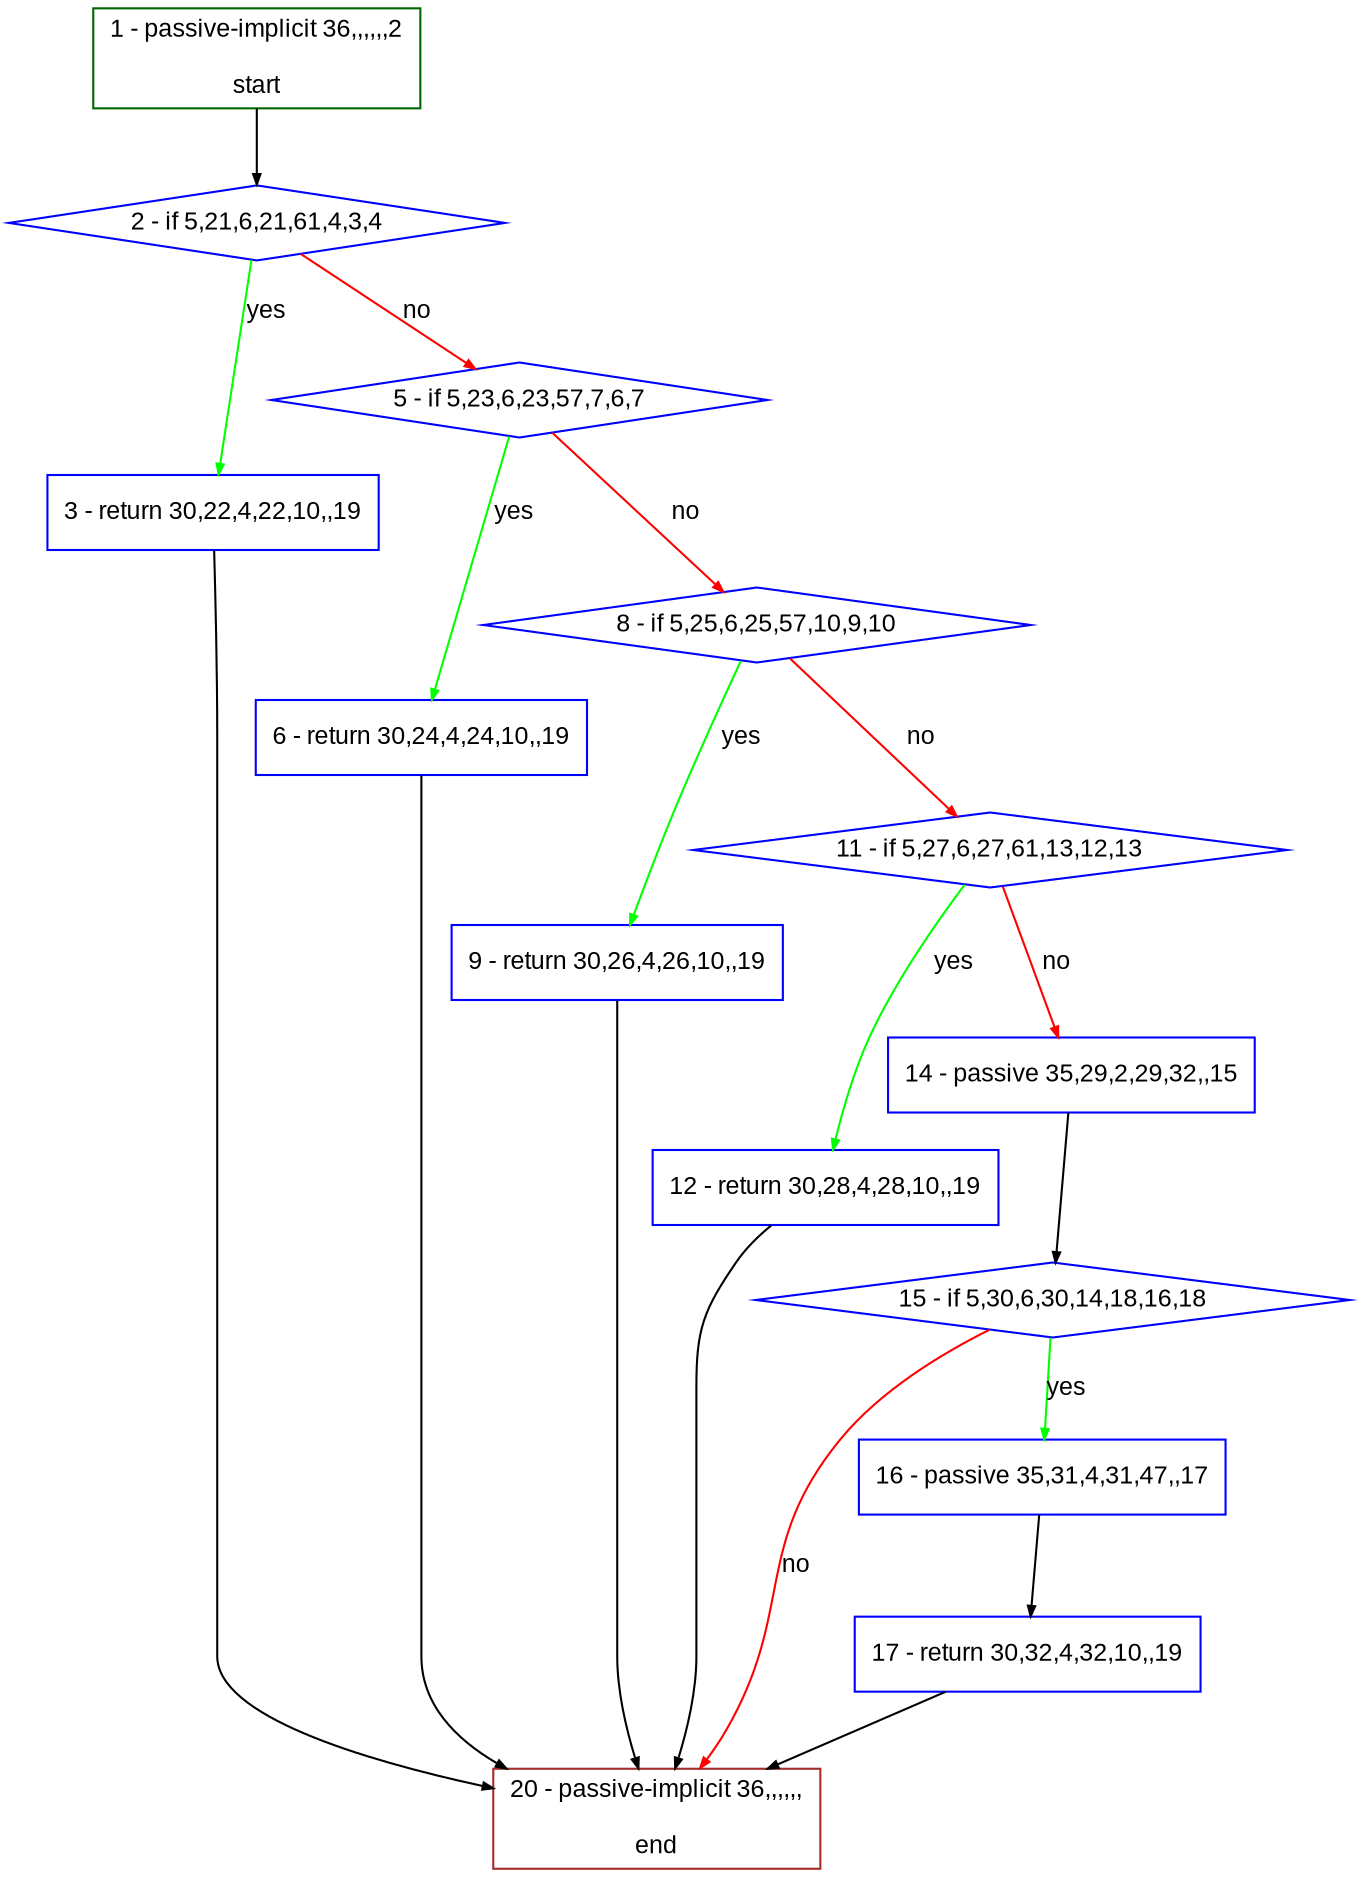 digraph "" {
  graph [bgcolor="white", fillcolor="#FFFFCC", pack="true", packmode="clust", fontname="Arial", label="", fontsize="12", compound="true", style="rounded,filled"];
  node [node_initialized="no", fillcolor="white", fontname="Arial", label="", color="grey", fontsize="12", fixedsize="false", compound="true", shape="rectangle", style="filled"];
  edge [arrowtail="none", lhead="", fontcolor="black", fontname="Arial", label="", color="black", fontsize="12", arrowhead="normal", arrowsize="0.5", compound="true", ltail="", dir="forward"];
  __N1 [fillcolor="#ffffff", label="2 - if 5,21,6,21,61,4,3,4", color="#0000ff", shape="diamond", style="filled"];
  __N2 [fillcolor="#ffffff", label="1 - passive-implicit 36,,,,,,2\n\nstart", color="#006400", shape="box", style="filled"];
  __N3 [fillcolor="#ffffff", label="3 - return 30,22,4,22,10,,19", color="#0000ff", shape="box", style="filled"];
  __N4 [fillcolor="#ffffff", label="5 - if 5,23,6,23,57,7,6,7", color="#0000ff", shape="diamond", style="filled"];
  __N5 [fillcolor="#ffffff", label="20 - passive-implicit 36,,,,,,\n\nend", color="#a52a2a", shape="box", style="filled"];
  __N6 [fillcolor="#ffffff", label="6 - return 30,24,4,24,10,,19", color="#0000ff", shape="box", style="filled"];
  __N7 [fillcolor="#ffffff", label="8 - if 5,25,6,25,57,10,9,10", color="#0000ff", shape="diamond", style="filled"];
  __N8 [fillcolor="#ffffff", label="9 - return 30,26,4,26,10,,19", color="#0000ff", shape="box", style="filled"];
  __N9 [fillcolor="#ffffff", label="11 - if 5,27,6,27,61,13,12,13", color="#0000ff", shape="diamond", style="filled"];
  __N10 [fillcolor="#ffffff", label="12 - return 30,28,4,28,10,,19", color="#0000ff", shape="box", style="filled"];
  __N11 [fillcolor="#ffffff", label="14 - passive 35,29,2,29,32,,15", color="#0000ff", shape="box", style="filled"];
  __N12 [fillcolor="#ffffff", label="15 - if 5,30,6,30,14,18,16,18", color="#0000ff", shape="diamond", style="filled"];
  __N13 [fillcolor="#ffffff", label="16 - passive 35,31,4,31,47,,17", color="#0000ff", shape="box", style="filled"];
  __N14 [fillcolor="#ffffff", label="17 - return 30,32,4,32,10,,19", color="#0000ff", shape="box", style="filled"];
  __N2 -> __N1 [arrowtail="none", color="#000000", label="", arrowhead="normal", dir="forward"];
  __N1 -> __N3 [arrowtail="none", color="#00ff00", label="yes", arrowhead="normal", dir="forward"];
  __N1 -> __N4 [arrowtail="none", color="#ff0000", label="no", arrowhead="normal", dir="forward"];
  __N3 -> __N5 [arrowtail="none", color="#000000", label="", arrowhead="normal", dir="forward"];
  __N4 -> __N6 [arrowtail="none", color="#00ff00", label="yes", arrowhead="normal", dir="forward"];
  __N4 -> __N7 [arrowtail="none", color="#ff0000", label="no", arrowhead="normal", dir="forward"];
  __N6 -> __N5 [arrowtail="none", color="#000000", label="", arrowhead="normal", dir="forward"];
  __N7 -> __N8 [arrowtail="none", color="#00ff00", label="yes", arrowhead="normal", dir="forward"];
  __N7 -> __N9 [arrowtail="none", color="#ff0000", label="no", arrowhead="normal", dir="forward"];
  __N8 -> __N5 [arrowtail="none", color="#000000", label="", arrowhead="normal", dir="forward"];
  __N9 -> __N10 [arrowtail="none", color="#00ff00", label="yes", arrowhead="normal", dir="forward"];
  __N9 -> __N11 [arrowtail="none", color="#ff0000", label="no", arrowhead="normal", dir="forward"];
  __N10 -> __N5 [arrowtail="none", color="#000000", label="", arrowhead="normal", dir="forward"];
  __N11 -> __N12 [arrowtail="none", color="#000000", label="", arrowhead="normal", dir="forward"];
  __N12 -> __N13 [arrowtail="none", color="#00ff00", label="yes", arrowhead="normal", dir="forward"];
  __N12 -> __N5 [arrowtail="none", color="#ff0000", label="no", arrowhead="normal", dir="forward"];
  __N13 -> __N14 [arrowtail="none", color="#000000", label="", arrowhead="normal", dir="forward"];
  __N14 -> __N5 [arrowtail="none", color="#000000", label="", arrowhead="normal", dir="forward"];
}
